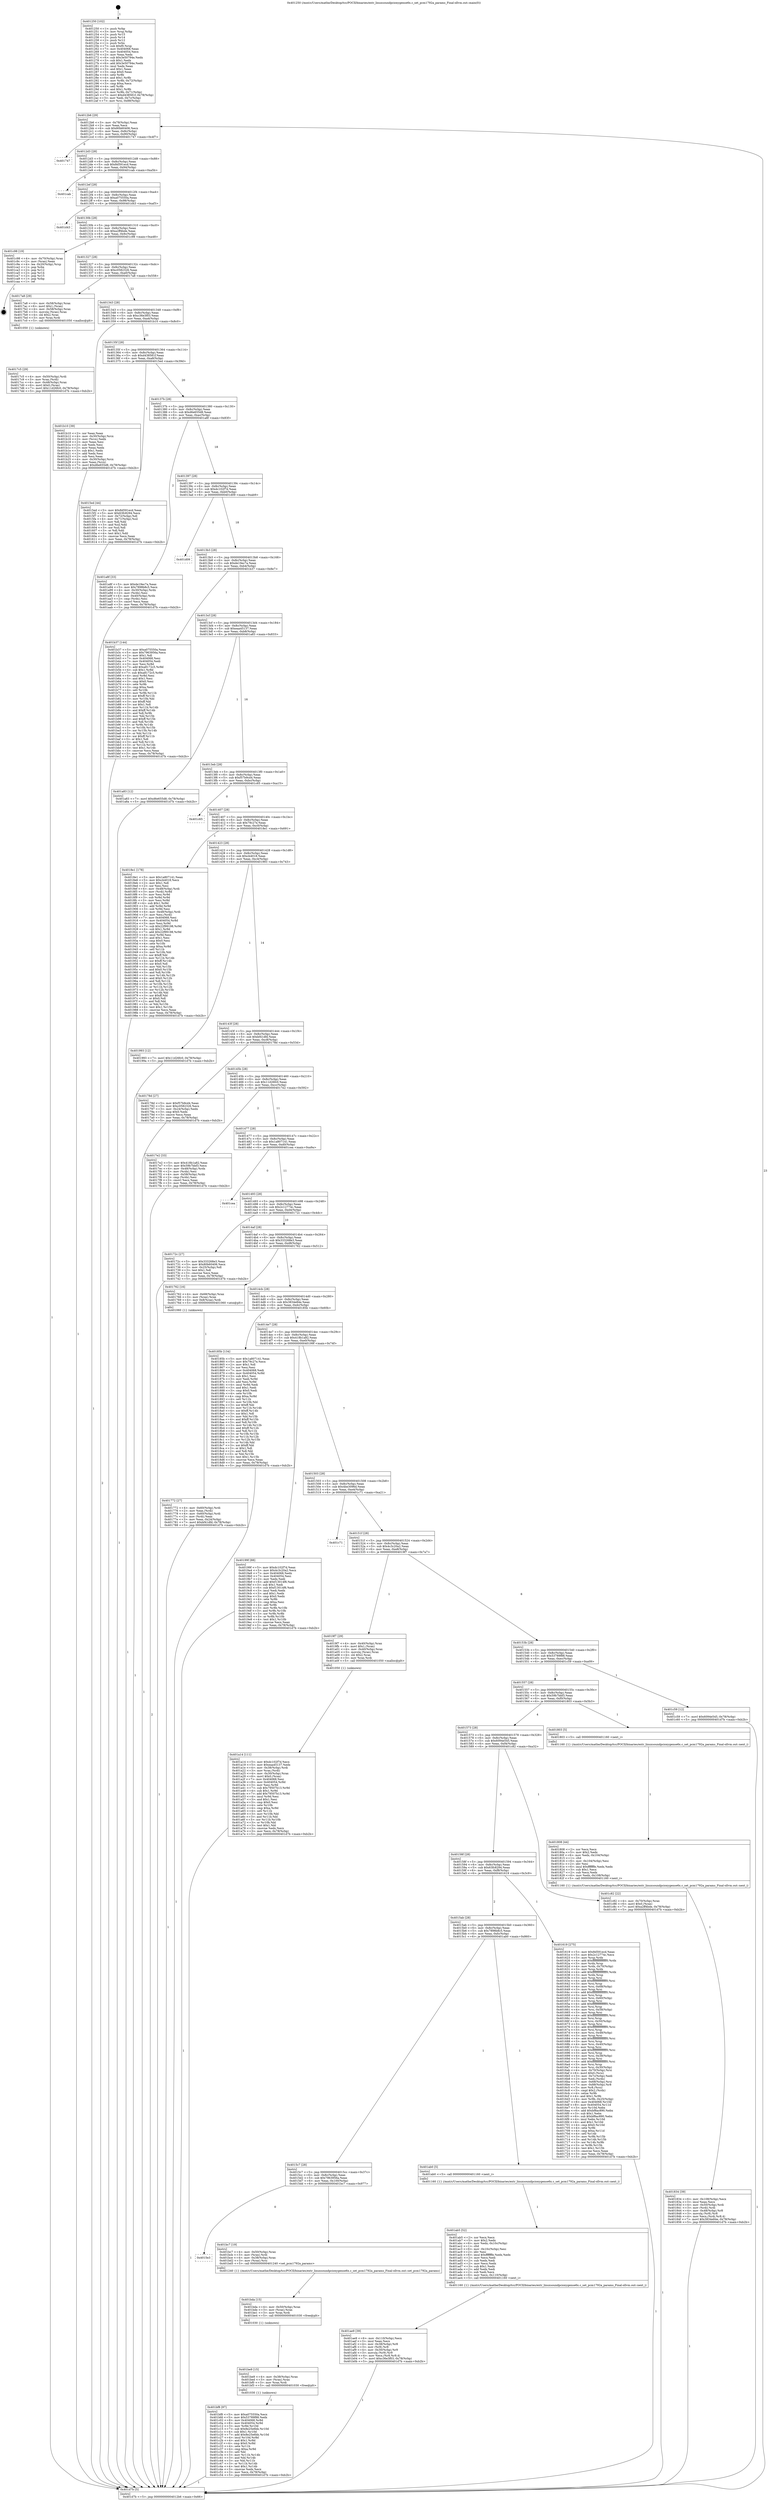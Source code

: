 digraph "0x401250" {
  label = "0x401250 (/mnt/c/Users/mathe/Desktop/tcc/POCII/binaries/extr_linuxsoundpcioxygense6x.c_set_pcm1792a_params_Final-ollvm.out::main(0))"
  labelloc = "t"
  node[shape=record]

  Entry [label="",width=0.3,height=0.3,shape=circle,fillcolor=black,style=filled]
  "0x4012b6" [label="{
     0x4012b6 [29]\l
     | [instrs]\l
     &nbsp;&nbsp;0x4012b6 \<+3\>: mov -0x78(%rbp),%eax\l
     &nbsp;&nbsp;0x4012b9 \<+2\>: mov %eax,%ecx\l
     &nbsp;&nbsp;0x4012bb \<+6\>: sub $0x80b60406,%ecx\l
     &nbsp;&nbsp;0x4012c1 \<+6\>: mov %eax,-0x8c(%rbp)\l
     &nbsp;&nbsp;0x4012c7 \<+6\>: mov %ecx,-0x90(%rbp)\l
     &nbsp;&nbsp;0x4012cd \<+6\>: je 0000000000401747 \<main+0x4f7\>\l
  }"]
  "0x401747" [label="{
     0x401747\l
  }", style=dashed]
  "0x4012d3" [label="{
     0x4012d3 [28]\l
     | [instrs]\l
     &nbsp;&nbsp;0x4012d3 \<+5\>: jmp 00000000004012d8 \<main+0x88\>\l
     &nbsp;&nbsp;0x4012d8 \<+6\>: mov -0x8c(%rbp),%eax\l
     &nbsp;&nbsp;0x4012de \<+5\>: sub $0x8d591ecd,%eax\l
     &nbsp;&nbsp;0x4012e3 \<+6\>: mov %eax,-0x94(%rbp)\l
     &nbsp;&nbsp;0x4012e9 \<+6\>: je 0000000000401cab \<main+0xa5b\>\l
  }"]
  Exit [label="",width=0.3,height=0.3,shape=circle,fillcolor=black,style=filled,peripheries=2]
  "0x401cab" [label="{
     0x401cab\l
  }", style=dashed]
  "0x4012ef" [label="{
     0x4012ef [28]\l
     | [instrs]\l
     &nbsp;&nbsp;0x4012ef \<+5\>: jmp 00000000004012f4 \<main+0xa4\>\l
     &nbsp;&nbsp;0x4012f4 \<+6\>: mov -0x8c(%rbp),%eax\l
     &nbsp;&nbsp;0x4012fa \<+5\>: sub $0xa075550a,%eax\l
     &nbsp;&nbsp;0x4012ff \<+6\>: mov %eax,-0x98(%rbp)\l
     &nbsp;&nbsp;0x401305 \<+6\>: je 0000000000401d43 \<main+0xaf3\>\l
  }"]
  "0x401bf8" [label="{
     0x401bf8 [97]\l
     | [instrs]\l
     &nbsp;&nbsp;0x401bf8 \<+5\>: mov $0xa075550a,%ecx\l
     &nbsp;&nbsp;0x401bfd \<+5\>: mov $0x53789f88,%edx\l
     &nbsp;&nbsp;0x401c02 \<+8\>: mov 0x404068,%r8d\l
     &nbsp;&nbsp;0x401c0a \<+8\>: mov 0x404054,%r9d\l
     &nbsp;&nbsp;0x401c12 \<+3\>: mov %r8d,%r10d\l
     &nbsp;&nbsp;0x401c15 \<+7\>: sub $0x8e25e6bb,%r10d\l
     &nbsp;&nbsp;0x401c1c \<+4\>: sub $0x1,%r10d\l
     &nbsp;&nbsp;0x401c20 \<+7\>: add $0x8e25e6bb,%r10d\l
     &nbsp;&nbsp;0x401c27 \<+4\>: imul %r10d,%r8d\l
     &nbsp;&nbsp;0x401c2b \<+4\>: and $0x1,%r8d\l
     &nbsp;&nbsp;0x401c2f \<+4\>: cmp $0x0,%r8d\l
     &nbsp;&nbsp;0x401c33 \<+4\>: sete %r11b\l
     &nbsp;&nbsp;0x401c37 \<+4\>: cmp $0xa,%r9d\l
     &nbsp;&nbsp;0x401c3b \<+3\>: setl %bl\l
     &nbsp;&nbsp;0x401c3e \<+3\>: mov %r11b,%r14b\l
     &nbsp;&nbsp;0x401c41 \<+3\>: and %bl,%r14b\l
     &nbsp;&nbsp;0x401c44 \<+3\>: xor %bl,%r11b\l
     &nbsp;&nbsp;0x401c47 \<+3\>: or %r11b,%r14b\l
     &nbsp;&nbsp;0x401c4a \<+4\>: test $0x1,%r14b\l
     &nbsp;&nbsp;0x401c4e \<+3\>: cmovne %edx,%ecx\l
     &nbsp;&nbsp;0x401c51 \<+3\>: mov %ecx,-0x78(%rbp)\l
     &nbsp;&nbsp;0x401c54 \<+5\>: jmp 0000000000401d7b \<main+0xb2b\>\l
  }"]
  "0x401d43" [label="{
     0x401d43\l
  }", style=dashed]
  "0x40130b" [label="{
     0x40130b [28]\l
     | [instrs]\l
     &nbsp;&nbsp;0x40130b \<+5\>: jmp 0000000000401310 \<main+0xc0\>\l
     &nbsp;&nbsp;0x401310 \<+6\>: mov -0x8c(%rbp),%eax\l
     &nbsp;&nbsp;0x401316 \<+5\>: sub $0xa2ff4bde,%eax\l
     &nbsp;&nbsp;0x40131b \<+6\>: mov %eax,-0x9c(%rbp)\l
     &nbsp;&nbsp;0x401321 \<+6\>: je 0000000000401c98 \<main+0xa48\>\l
  }"]
  "0x401be9" [label="{
     0x401be9 [15]\l
     | [instrs]\l
     &nbsp;&nbsp;0x401be9 \<+4\>: mov -0x38(%rbp),%rax\l
     &nbsp;&nbsp;0x401bed \<+3\>: mov (%rax),%rax\l
     &nbsp;&nbsp;0x401bf0 \<+3\>: mov %rax,%rdi\l
     &nbsp;&nbsp;0x401bf3 \<+5\>: call 0000000000401030 \<free@plt\>\l
     | [calls]\l
     &nbsp;&nbsp;0x401030 \{1\} (unknown)\l
  }"]
  "0x401c98" [label="{
     0x401c98 [19]\l
     | [instrs]\l
     &nbsp;&nbsp;0x401c98 \<+4\>: mov -0x70(%rbp),%rax\l
     &nbsp;&nbsp;0x401c9c \<+2\>: mov (%rax),%eax\l
     &nbsp;&nbsp;0x401c9e \<+4\>: lea -0x20(%rbp),%rsp\l
     &nbsp;&nbsp;0x401ca2 \<+1\>: pop %rbx\l
     &nbsp;&nbsp;0x401ca3 \<+2\>: pop %r12\l
     &nbsp;&nbsp;0x401ca5 \<+2\>: pop %r14\l
     &nbsp;&nbsp;0x401ca7 \<+2\>: pop %r15\l
     &nbsp;&nbsp;0x401ca9 \<+1\>: pop %rbp\l
     &nbsp;&nbsp;0x401caa \<+1\>: ret\l
  }"]
  "0x401327" [label="{
     0x401327 [28]\l
     | [instrs]\l
     &nbsp;&nbsp;0x401327 \<+5\>: jmp 000000000040132c \<main+0xdc\>\l
     &nbsp;&nbsp;0x40132c \<+6\>: mov -0x8c(%rbp),%eax\l
     &nbsp;&nbsp;0x401332 \<+5\>: sub $0xc0582326,%eax\l
     &nbsp;&nbsp;0x401337 \<+6\>: mov %eax,-0xa0(%rbp)\l
     &nbsp;&nbsp;0x40133d \<+6\>: je 00000000004017a8 \<main+0x558\>\l
  }"]
  "0x401bda" [label="{
     0x401bda [15]\l
     | [instrs]\l
     &nbsp;&nbsp;0x401bda \<+4\>: mov -0x50(%rbp),%rax\l
     &nbsp;&nbsp;0x401bde \<+3\>: mov (%rax),%rax\l
     &nbsp;&nbsp;0x401be1 \<+3\>: mov %rax,%rdi\l
     &nbsp;&nbsp;0x401be4 \<+5\>: call 0000000000401030 \<free@plt\>\l
     | [calls]\l
     &nbsp;&nbsp;0x401030 \{1\} (unknown)\l
  }"]
  "0x4017a8" [label="{
     0x4017a8 [29]\l
     | [instrs]\l
     &nbsp;&nbsp;0x4017a8 \<+4\>: mov -0x58(%rbp),%rax\l
     &nbsp;&nbsp;0x4017ac \<+6\>: movl $0x1,(%rax)\l
     &nbsp;&nbsp;0x4017b2 \<+4\>: mov -0x58(%rbp),%rax\l
     &nbsp;&nbsp;0x4017b6 \<+3\>: movslq (%rax),%rax\l
     &nbsp;&nbsp;0x4017b9 \<+4\>: shl $0x2,%rax\l
     &nbsp;&nbsp;0x4017bd \<+3\>: mov %rax,%rdi\l
     &nbsp;&nbsp;0x4017c0 \<+5\>: call 0000000000401050 \<malloc@plt\>\l
     | [calls]\l
     &nbsp;&nbsp;0x401050 \{1\} (unknown)\l
  }"]
  "0x401343" [label="{
     0x401343 [28]\l
     | [instrs]\l
     &nbsp;&nbsp;0x401343 \<+5\>: jmp 0000000000401348 \<main+0xf8\>\l
     &nbsp;&nbsp;0x401348 \<+6\>: mov -0x8c(%rbp),%eax\l
     &nbsp;&nbsp;0x40134e \<+5\>: sub $0xc36e3f03,%eax\l
     &nbsp;&nbsp;0x401353 \<+6\>: mov %eax,-0xa4(%rbp)\l
     &nbsp;&nbsp;0x401359 \<+6\>: je 0000000000401b10 \<main+0x8c0\>\l
  }"]
  "0x4015e3" [label="{
     0x4015e3\l
  }", style=dashed]
  "0x401b10" [label="{
     0x401b10 [39]\l
     | [instrs]\l
     &nbsp;&nbsp;0x401b10 \<+2\>: xor %eax,%eax\l
     &nbsp;&nbsp;0x401b12 \<+4\>: mov -0x30(%rbp),%rcx\l
     &nbsp;&nbsp;0x401b16 \<+2\>: mov (%rcx),%edx\l
     &nbsp;&nbsp;0x401b18 \<+2\>: mov %eax,%esi\l
     &nbsp;&nbsp;0x401b1a \<+2\>: sub %edx,%esi\l
     &nbsp;&nbsp;0x401b1c \<+2\>: mov %eax,%edx\l
     &nbsp;&nbsp;0x401b1e \<+3\>: sub $0x1,%edx\l
     &nbsp;&nbsp;0x401b21 \<+2\>: add %edx,%esi\l
     &nbsp;&nbsp;0x401b23 \<+2\>: sub %esi,%eax\l
     &nbsp;&nbsp;0x401b25 \<+4\>: mov -0x30(%rbp),%rcx\l
     &nbsp;&nbsp;0x401b29 \<+2\>: mov %eax,(%rcx)\l
     &nbsp;&nbsp;0x401b2b \<+7\>: movl $0xd6e655d8,-0x78(%rbp)\l
     &nbsp;&nbsp;0x401b32 \<+5\>: jmp 0000000000401d7b \<main+0xb2b\>\l
  }"]
  "0x40135f" [label="{
     0x40135f [28]\l
     | [instrs]\l
     &nbsp;&nbsp;0x40135f \<+5\>: jmp 0000000000401364 \<main+0x114\>\l
     &nbsp;&nbsp;0x401364 \<+6\>: mov -0x8c(%rbp),%eax\l
     &nbsp;&nbsp;0x40136a \<+5\>: sub $0xd438581f,%eax\l
     &nbsp;&nbsp;0x40136f \<+6\>: mov %eax,-0xa8(%rbp)\l
     &nbsp;&nbsp;0x401375 \<+6\>: je 00000000004015ed \<main+0x39d\>\l
  }"]
  "0x401bc7" [label="{
     0x401bc7 [19]\l
     | [instrs]\l
     &nbsp;&nbsp;0x401bc7 \<+4\>: mov -0x50(%rbp),%rax\l
     &nbsp;&nbsp;0x401bcb \<+3\>: mov (%rax),%rdi\l
     &nbsp;&nbsp;0x401bce \<+4\>: mov -0x38(%rbp),%rax\l
     &nbsp;&nbsp;0x401bd2 \<+3\>: mov (%rax),%rsi\l
     &nbsp;&nbsp;0x401bd5 \<+5\>: call 0000000000401240 \<set_pcm1792a_params\>\l
     | [calls]\l
     &nbsp;&nbsp;0x401240 \{1\} (/mnt/c/Users/mathe/Desktop/tcc/POCII/binaries/extr_linuxsoundpcioxygense6x.c_set_pcm1792a_params_Final-ollvm.out::set_pcm1792a_params)\l
  }"]
  "0x4015ed" [label="{
     0x4015ed [44]\l
     | [instrs]\l
     &nbsp;&nbsp;0x4015ed \<+5\>: mov $0x8d591ecd,%eax\l
     &nbsp;&nbsp;0x4015f2 \<+5\>: mov $0x63fc8294,%ecx\l
     &nbsp;&nbsp;0x4015f7 \<+3\>: mov -0x72(%rbp),%dl\l
     &nbsp;&nbsp;0x4015fa \<+4\>: mov -0x71(%rbp),%sil\l
     &nbsp;&nbsp;0x4015fe \<+3\>: mov %dl,%dil\l
     &nbsp;&nbsp;0x401601 \<+3\>: and %sil,%dil\l
     &nbsp;&nbsp;0x401604 \<+3\>: xor %sil,%dl\l
     &nbsp;&nbsp;0x401607 \<+3\>: or %dl,%dil\l
     &nbsp;&nbsp;0x40160a \<+4\>: test $0x1,%dil\l
     &nbsp;&nbsp;0x40160e \<+3\>: cmovne %ecx,%eax\l
     &nbsp;&nbsp;0x401611 \<+3\>: mov %eax,-0x78(%rbp)\l
     &nbsp;&nbsp;0x401614 \<+5\>: jmp 0000000000401d7b \<main+0xb2b\>\l
  }"]
  "0x40137b" [label="{
     0x40137b [28]\l
     | [instrs]\l
     &nbsp;&nbsp;0x40137b \<+5\>: jmp 0000000000401380 \<main+0x130\>\l
     &nbsp;&nbsp;0x401380 \<+6\>: mov -0x8c(%rbp),%eax\l
     &nbsp;&nbsp;0x401386 \<+5\>: sub $0xd6e655d8,%eax\l
     &nbsp;&nbsp;0x40138b \<+6\>: mov %eax,-0xac(%rbp)\l
     &nbsp;&nbsp;0x401391 \<+6\>: je 0000000000401a8f \<main+0x83f\>\l
  }"]
  "0x401d7b" [label="{
     0x401d7b [5]\l
     | [instrs]\l
     &nbsp;&nbsp;0x401d7b \<+5\>: jmp 00000000004012b6 \<main+0x66\>\l
  }"]
  "0x401250" [label="{
     0x401250 [102]\l
     | [instrs]\l
     &nbsp;&nbsp;0x401250 \<+1\>: push %rbp\l
     &nbsp;&nbsp;0x401251 \<+3\>: mov %rsp,%rbp\l
     &nbsp;&nbsp;0x401254 \<+2\>: push %r15\l
     &nbsp;&nbsp;0x401256 \<+2\>: push %r14\l
     &nbsp;&nbsp;0x401258 \<+2\>: push %r12\l
     &nbsp;&nbsp;0x40125a \<+1\>: push %rbx\l
     &nbsp;&nbsp;0x40125b \<+7\>: sub $0xf0,%rsp\l
     &nbsp;&nbsp;0x401262 \<+7\>: mov 0x404068,%eax\l
     &nbsp;&nbsp;0x401269 \<+7\>: mov 0x404054,%ecx\l
     &nbsp;&nbsp;0x401270 \<+2\>: mov %eax,%edx\l
     &nbsp;&nbsp;0x401272 \<+6\>: sub $0x3e50794e,%edx\l
     &nbsp;&nbsp;0x401278 \<+3\>: sub $0x1,%edx\l
     &nbsp;&nbsp;0x40127b \<+6\>: add $0x3e50794e,%edx\l
     &nbsp;&nbsp;0x401281 \<+3\>: imul %edx,%eax\l
     &nbsp;&nbsp;0x401284 \<+3\>: and $0x1,%eax\l
     &nbsp;&nbsp;0x401287 \<+3\>: cmp $0x0,%eax\l
     &nbsp;&nbsp;0x40128a \<+4\>: sete %r8b\l
     &nbsp;&nbsp;0x40128e \<+4\>: and $0x1,%r8b\l
     &nbsp;&nbsp;0x401292 \<+4\>: mov %r8b,-0x72(%rbp)\l
     &nbsp;&nbsp;0x401296 \<+3\>: cmp $0xa,%ecx\l
     &nbsp;&nbsp;0x401299 \<+4\>: setl %r8b\l
     &nbsp;&nbsp;0x40129d \<+4\>: and $0x1,%r8b\l
     &nbsp;&nbsp;0x4012a1 \<+4\>: mov %r8b,-0x71(%rbp)\l
     &nbsp;&nbsp;0x4012a5 \<+7\>: movl $0xd438581f,-0x78(%rbp)\l
     &nbsp;&nbsp;0x4012ac \<+3\>: mov %edi,-0x7c(%rbp)\l
     &nbsp;&nbsp;0x4012af \<+7\>: mov %rsi,-0x88(%rbp)\l
  }"]
  "0x401ae9" [label="{
     0x401ae9 [39]\l
     | [instrs]\l
     &nbsp;&nbsp;0x401ae9 \<+6\>: mov -0x110(%rbp),%ecx\l
     &nbsp;&nbsp;0x401aef \<+3\>: imul %eax,%ecx\l
     &nbsp;&nbsp;0x401af2 \<+4\>: mov -0x38(%rbp),%r8\l
     &nbsp;&nbsp;0x401af6 \<+3\>: mov (%r8),%r8\l
     &nbsp;&nbsp;0x401af9 \<+4\>: mov -0x30(%rbp),%r9\l
     &nbsp;&nbsp;0x401afd \<+3\>: movslq (%r9),%r9\l
     &nbsp;&nbsp;0x401b00 \<+4\>: mov %ecx,(%r8,%r9,4)\l
     &nbsp;&nbsp;0x401b04 \<+7\>: movl $0xc36e3f03,-0x78(%rbp)\l
     &nbsp;&nbsp;0x401b0b \<+5\>: jmp 0000000000401d7b \<main+0xb2b\>\l
  }"]
  "0x401a8f" [label="{
     0x401a8f [33]\l
     | [instrs]\l
     &nbsp;&nbsp;0x401a8f \<+5\>: mov $0xde19ec7a,%eax\l
     &nbsp;&nbsp;0x401a94 \<+5\>: mov $0x7898b8c5,%ecx\l
     &nbsp;&nbsp;0x401a99 \<+4\>: mov -0x30(%rbp),%rdx\l
     &nbsp;&nbsp;0x401a9d \<+2\>: mov (%rdx),%esi\l
     &nbsp;&nbsp;0x401a9f \<+4\>: mov -0x40(%rbp),%rdx\l
     &nbsp;&nbsp;0x401aa3 \<+2\>: cmp (%rdx),%esi\l
     &nbsp;&nbsp;0x401aa5 \<+3\>: cmovl %ecx,%eax\l
     &nbsp;&nbsp;0x401aa8 \<+3\>: mov %eax,-0x78(%rbp)\l
     &nbsp;&nbsp;0x401aab \<+5\>: jmp 0000000000401d7b \<main+0xb2b\>\l
  }"]
  "0x401397" [label="{
     0x401397 [28]\l
     | [instrs]\l
     &nbsp;&nbsp;0x401397 \<+5\>: jmp 000000000040139c \<main+0x14c\>\l
     &nbsp;&nbsp;0x40139c \<+6\>: mov -0x8c(%rbp),%eax\l
     &nbsp;&nbsp;0x4013a2 \<+5\>: sub $0xdc102f7d,%eax\l
     &nbsp;&nbsp;0x4013a7 \<+6\>: mov %eax,-0xb0(%rbp)\l
     &nbsp;&nbsp;0x4013ad \<+6\>: je 0000000000401d09 \<main+0xab9\>\l
  }"]
  "0x401ab5" [label="{
     0x401ab5 [52]\l
     | [instrs]\l
     &nbsp;&nbsp;0x401ab5 \<+2\>: xor %ecx,%ecx\l
     &nbsp;&nbsp;0x401ab7 \<+5\>: mov $0x2,%edx\l
     &nbsp;&nbsp;0x401abc \<+6\>: mov %edx,-0x10c(%rbp)\l
     &nbsp;&nbsp;0x401ac2 \<+1\>: cltd\l
     &nbsp;&nbsp;0x401ac3 \<+6\>: mov -0x10c(%rbp),%esi\l
     &nbsp;&nbsp;0x401ac9 \<+2\>: idiv %esi\l
     &nbsp;&nbsp;0x401acb \<+6\>: imul $0xfffffffe,%edx,%edx\l
     &nbsp;&nbsp;0x401ad1 \<+2\>: mov %ecx,%edi\l
     &nbsp;&nbsp;0x401ad3 \<+2\>: sub %edx,%edi\l
     &nbsp;&nbsp;0x401ad5 \<+2\>: mov %ecx,%edx\l
     &nbsp;&nbsp;0x401ad7 \<+3\>: sub $0x1,%edx\l
     &nbsp;&nbsp;0x401ada \<+2\>: add %edx,%edi\l
     &nbsp;&nbsp;0x401adc \<+2\>: sub %edi,%ecx\l
     &nbsp;&nbsp;0x401ade \<+6\>: mov %ecx,-0x110(%rbp)\l
     &nbsp;&nbsp;0x401ae4 \<+5\>: call 0000000000401160 \<next_i\>\l
     | [calls]\l
     &nbsp;&nbsp;0x401160 \{1\} (/mnt/c/Users/mathe/Desktop/tcc/POCII/binaries/extr_linuxsoundpcioxygense6x.c_set_pcm1792a_params_Final-ollvm.out::next_i)\l
  }"]
  "0x401d09" [label="{
     0x401d09\l
  }", style=dashed]
  "0x4013b3" [label="{
     0x4013b3 [28]\l
     | [instrs]\l
     &nbsp;&nbsp;0x4013b3 \<+5\>: jmp 00000000004013b8 \<main+0x168\>\l
     &nbsp;&nbsp;0x4013b8 \<+6\>: mov -0x8c(%rbp),%eax\l
     &nbsp;&nbsp;0x4013be \<+5\>: sub $0xde19ec7a,%eax\l
     &nbsp;&nbsp;0x4013c3 \<+6\>: mov %eax,-0xb4(%rbp)\l
     &nbsp;&nbsp;0x4013c9 \<+6\>: je 0000000000401b37 \<main+0x8e7\>\l
  }"]
  "0x4015c7" [label="{
     0x4015c7 [28]\l
     | [instrs]\l
     &nbsp;&nbsp;0x4015c7 \<+5\>: jmp 00000000004015cc \<main+0x37c\>\l
     &nbsp;&nbsp;0x4015cc \<+6\>: mov -0x8c(%rbp),%eax\l
     &nbsp;&nbsp;0x4015d2 \<+5\>: sub $0x7963956a,%eax\l
     &nbsp;&nbsp;0x4015d7 \<+6\>: mov %eax,-0x100(%rbp)\l
     &nbsp;&nbsp;0x4015dd \<+6\>: je 0000000000401bc7 \<main+0x977\>\l
  }"]
  "0x401b37" [label="{
     0x401b37 [144]\l
     | [instrs]\l
     &nbsp;&nbsp;0x401b37 \<+5\>: mov $0xa075550a,%eax\l
     &nbsp;&nbsp;0x401b3c \<+5\>: mov $0x7963956a,%ecx\l
     &nbsp;&nbsp;0x401b41 \<+2\>: mov $0x1,%dl\l
     &nbsp;&nbsp;0x401b43 \<+7\>: mov 0x404068,%esi\l
     &nbsp;&nbsp;0x401b4a \<+7\>: mov 0x404054,%edi\l
     &nbsp;&nbsp;0x401b51 \<+3\>: mov %esi,%r8d\l
     &nbsp;&nbsp;0x401b54 \<+7\>: add $0xa8172c5,%r8d\l
     &nbsp;&nbsp;0x401b5b \<+4\>: sub $0x1,%r8d\l
     &nbsp;&nbsp;0x401b5f \<+7\>: sub $0xa8172c5,%r8d\l
     &nbsp;&nbsp;0x401b66 \<+4\>: imul %r8d,%esi\l
     &nbsp;&nbsp;0x401b6a \<+3\>: and $0x1,%esi\l
     &nbsp;&nbsp;0x401b6d \<+3\>: cmp $0x0,%esi\l
     &nbsp;&nbsp;0x401b70 \<+4\>: sete %r9b\l
     &nbsp;&nbsp;0x401b74 \<+3\>: cmp $0xa,%edi\l
     &nbsp;&nbsp;0x401b77 \<+4\>: setl %r10b\l
     &nbsp;&nbsp;0x401b7b \<+3\>: mov %r9b,%r11b\l
     &nbsp;&nbsp;0x401b7e \<+4\>: xor $0xff,%r11b\l
     &nbsp;&nbsp;0x401b82 \<+3\>: mov %r10b,%bl\l
     &nbsp;&nbsp;0x401b85 \<+3\>: xor $0xff,%bl\l
     &nbsp;&nbsp;0x401b88 \<+3\>: xor $0x1,%dl\l
     &nbsp;&nbsp;0x401b8b \<+3\>: mov %r11b,%r14b\l
     &nbsp;&nbsp;0x401b8e \<+4\>: and $0xff,%r14b\l
     &nbsp;&nbsp;0x401b92 \<+3\>: and %dl,%r9b\l
     &nbsp;&nbsp;0x401b95 \<+3\>: mov %bl,%r15b\l
     &nbsp;&nbsp;0x401b98 \<+4\>: and $0xff,%r15b\l
     &nbsp;&nbsp;0x401b9c \<+3\>: and %dl,%r10b\l
     &nbsp;&nbsp;0x401b9f \<+3\>: or %r9b,%r14b\l
     &nbsp;&nbsp;0x401ba2 \<+3\>: or %r10b,%r15b\l
     &nbsp;&nbsp;0x401ba5 \<+3\>: xor %r15b,%r14b\l
     &nbsp;&nbsp;0x401ba8 \<+3\>: or %bl,%r11b\l
     &nbsp;&nbsp;0x401bab \<+4\>: xor $0xff,%r11b\l
     &nbsp;&nbsp;0x401baf \<+3\>: or $0x1,%dl\l
     &nbsp;&nbsp;0x401bb2 \<+3\>: and %dl,%r11b\l
     &nbsp;&nbsp;0x401bb5 \<+3\>: or %r11b,%r14b\l
     &nbsp;&nbsp;0x401bb8 \<+4\>: test $0x1,%r14b\l
     &nbsp;&nbsp;0x401bbc \<+3\>: cmovne %ecx,%eax\l
     &nbsp;&nbsp;0x401bbf \<+3\>: mov %eax,-0x78(%rbp)\l
     &nbsp;&nbsp;0x401bc2 \<+5\>: jmp 0000000000401d7b \<main+0xb2b\>\l
  }"]
  "0x4013cf" [label="{
     0x4013cf [28]\l
     | [instrs]\l
     &nbsp;&nbsp;0x4013cf \<+5\>: jmp 00000000004013d4 \<main+0x184\>\l
     &nbsp;&nbsp;0x4013d4 \<+6\>: mov -0x8c(%rbp),%eax\l
     &nbsp;&nbsp;0x4013da \<+5\>: sub $0xeaa45137,%eax\l
     &nbsp;&nbsp;0x4013df \<+6\>: mov %eax,-0xb8(%rbp)\l
     &nbsp;&nbsp;0x4013e5 \<+6\>: je 0000000000401a83 \<main+0x833\>\l
  }"]
  "0x401ab0" [label="{
     0x401ab0 [5]\l
     | [instrs]\l
     &nbsp;&nbsp;0x401ab0 \<+5\>: call 0000000000401160 \<next_i\>\l
     | [calls]\l
     &nbsp;&nbsp;0x401160 \{1\} (/mnt/c/Users/mathe/Desktop/tcc/POCII/binaries/extr_linuxsoundpcioxygense6x.c_set_pcm1792a_params_Final-ollvm.out::next_i)\l
  }"]
  "0x401a83" [label="{
     0x401a83 [12]\l
     | [instrs]\l
     &nbsp;&nbsp;0x401a83 \<+7\>: movl $0xd6e655d8,-0x78(%rbp)\l
     &nbsp;&nbsp;0x401a8a \<+5\>: jmp 0000000000401d7b \<main+0xb2b\>\l
  }"]
  "0x4013eb" [label="{
     0x4013eb [28]\l
     | [instrs]\l
     &nbsp;&nbsp;0x4013eb \<+5\>: jmp 00000000004013f0 \<main+0x1a0\>\l
     &nbsp;&nbsp;0x4013f0 \<+6\>: mov -0x8c(%rbp),%eax\l
     &nbsp;&nbsp;0x4013f6 \<+5\>: sub $0xf57b9cd4,%eax\l
     &nbsp;&nbsp;0x4013fb \<+6\>: mov %eax,-0xbc(%rbp)\l
     &nbsp;&nbsp;0x401401 \<+6\>: je 0000000000401c65 \<main+0xa15\>\l
  }"]
  "0x401a14" [label="{
     0x401a14 [111]\l
     | [instrs]\l
     &nbsp;&nbsp;0x401a14 \<+5\>: mov $0xdc102f7d,%ecx\l
     &nbsp;&nbsp;0x401a19 \<+5\>: mov $0xeaa45137,%edx\l
     &nbsp;&nbsp;0x401a1e \<+4\>: mov -0x38(%rbp),%rdi\l
     &nbsp;&nbsp;0x401a22 \<+3\>: mov %rax,(%rdi)\l
     &nbsp;&nbsp;0x401a25 \<+4\>: mov -0x30(%rbp),%rax\l
     &nbsp;&nbsp;0x401a29 \<+6\>: movl $0x0,(%rax)\l
     &nbsp;&nbsp;0x401a2f \<+7\>: mov 0x404068,%esi\l
     &nbsp;&nbsp;0x401a36 \<+8\>: mov 0x404054,%r8d\l
     &nbsp;&nbsp;0x401a3e \<+3\>: mov %esi,%r9d\l
     &nbsp;&nbsp;0x401a41 \<+7\>: sub $0x79507b13,%r9d\l
     &nbsp;&nbsp;0x401a48 \<+4\>: sub $0x1,%r9d\l
     &nbsp;&nbsp;0x401a4c \<+7\>: add $0x79507b13,%r9d\l
     &nbsp;&nbsp;0x401a53 \<+4\>: imul %r9d,%esi\l
     &nbsp;&nbsp;0x401a57 \<+3\>: and $0x1,%esi\l
     &nbsp;&nbsp;0x401a5a \<+3\>: cmp $0x0,%esi\l
     &nbsp;&nbsp;0x401a5d \<+4\>: sete %r10b\l
     &nbsp;&nbsp;0x401a61 \<+4\>: cmp $0xa,%r8d\l
     &nbsp;&nbsp;0x401a65 \<+4\>: setl %r11b\l
     &nbsp;&nbsp;0x401a69 \<+3\>: mov %r10b,%bl\l
     &nbsp;&nbsp;0x401a6c \<+3\>: and %r11b,%bl\l
     &nbsp;&nbsp;0x401a6f \<+3\>: xor %r11b,%r10b\l
     &nbsp;&nbsp;0x401a72 \<+3\>: or %r10b,%bl\l
     &nbsp;&nbsp;0x401a75 \<+3\>: test $0x1,%bl\l
     &nbsp;&nbsp;0x401a78 \<+3\>: cmovne %edx,%ecx\l
     &nbsp;&nbsp;0x401a7b \<+3\>: mov %ecx,-0x78(%rbp)\l
     &nbsp;&nbsp;0x401a7e \<+5\>: jmp 0000000000401d7b \<main+0xb2b\>\l
  }"]
  "0x401c65" [label="{
     0x401c65\l
  }", style=dashed]
  "0x401407" [label="{
     0x401407 [28]\l
     | [instrs]\l
     &nbsp;&nbsp;0x401407 \<+5\>: jmp 000000000040140c \<main+0x1bc\>\l
     &nbsp;&nbsp;0x40140c \<+6\>: mov -0x8c(%rbp),%eax\l
     &nbsp;&nbsp;0x401412 \<+5\>: sub $0x79c27e,%eax\l
     &nbsp;&nbsp;0x401417 \<+6\>: mov %eax,-0xc0(%rbp)\l
     &nbsp;&nbsp;0x40141d \<+6\>: je 00000000004018e1 \<main+0x691\>\l
  }"]
  "0x401834" [label="{
     0x401834 [39]\l
     | [instrs]\l
     &nbsp;&nbsp;0x401834 \<+6\>: mov -0x108(%rbp),%ecx\l
     &nbsp;&nbsp;0x40183a \<+3\>: imul %eax,%ecx\l
     &nbsp;&nbsp;0x40183d \<+4\>: mov -0x50(%rbp),%rdi\l
     &nbsp;&nbsp;0x401841 \<+3\>: mov (%rdi),%rdi\l
     &nbsp;&nbsp;0x401844 \<+4\>: mov -0x48(%rbp),%r8\l
     &nbsp;&nbsp;0x401848 \<+3\>: movslq (%r8),%r8\l
     &nbsp;&nbsp;0x40184b \<+4\>: mov %ecx,(%rdi,%r8,4)\l
     &nbsp;&nbsp;0x40184f \<+7\>: movl $0x3834e84e,-0x78(%rbp)\l
     &nbsp;&nbsp;0x401856 \<+5\>: jmp 0000000000401d7b \<main+0xb2b\>\l
  }"]
  "0x4018e1" [label="{
     0x4018e1 [178]\l
     | [instrs]\l
     &nbsp;&nbsp;0x4018e1 \<+5\>: mov $0x1a807141,%eax\l
     &nbsp;&nbsp;0x4018e6 \<+5\>: mov $0xcb4018,%ecx\l
     &nbsp;&nbsp;0x4018eb \<+2\>: mov $0x1,%dl\l
     &nbsp;&nbsp;0x4018ed \<+2\>: xor %esi,%esi\l
     &nbsp;&nbsp;0x4018ef \<+4\>: mov -0x48(%rbp),%rdi\l
     &nbsp;&nbsp;0x4018f3 \<+3\>: mov (%rdi),%r8d\l
     &nbsp;&nbsp;0x4018f6 \<+3\>: mov %esi,%r9d\l
     &nbsp;&nbsp;0x4018f9 \<+3\>: sub %r8d,%r9d\l
     &nbsp;&nbsp;0x4018fc \<+3\>: mov %esi,%r8d\l
     &nbsp;&nbsp;0x4018ff \<+4\>: sub $0x1,%r8d\l
     &nbsp;&nbsp;0x401903 \<+3\>: add %r8d,%r9d\l
     &nbsp;&nbsp;0x401906 \<+3\>: sub %r9d,%esi\l
     &nbsp;&nbsp;0x401909 \<+4\>: mov -0x48(%rbp),%rdi\l
     &nbsp;&nbsp;0x40190d \<+2\>: mov %esi,(%rdi)\l
     &nbsp;&nbsp;0x40190f \<+7\>: mov 0x404068,%esi\l
     &nbsp;&nbsp;0x401916 \<+8\>: mov 0x404054,%r8d\l
     &nbsp;&nbsp;0x40191e \<+3\>: mov %esi,%r9d\l
     &nbsp;&nbsp;0x401921 \<+7\>: sub $0x22f99198,%r9d\l
     &nbsp;&nbsp;0x401928 \<+4\>: sub $0x1,%r9d\l
     &nbsp;&nbsp;0x40192c \<+7\>: add $0x22f99198,%r9d\l
     &nbsp;&nbsp;0x401933 \<+4\>: imul %r9d,%esi\l
     &nbsp;&nbsp;0x401937 \<+3\>: and $0x1,%esi\l
     &nbsp;&nbsp;0x40193a \<+3\>: cmp $0x0,%esi\l
     &nbsp;&nbsp;0x40193d \<+4\>: sete %r10b\l
     &nbsp;&nbsp;0x401941 \<+4\>: cmp $0xa,%r8d\l
     &nbsp;&nbsp;0x401945 \<+4\>: setl %r11b\l
     &nbsp;&nbsp;0x401949 \<+3\>: mov %r10b,%bl\l
     &nbsp;&nbsp;0x40194c \<+3\>: xor $0xff,%bl\l
     &nbsp;&nbsp;0x40194f \<+3\>: mov %r11b,%r14b\l
     &nbsp;&nbsp;0x401952 \<+4\>: xor $0xff,%r14b\l
     &nbsp;&nbsp;0x401956 \<+3\>: xor $0x0,%dl\l
     &nbsp;&nbsp;0x401959 \<+3\>: mov %bl,%r15b\l
     &nbsp;&nbsp;0x40195c \<+4\>: and $0x0,%r15b\l
     &nbsp;&nbsp;0x401960 \<+3\>: and %dl,%r10b\l
     &nbsp;&nbsp;0x401963 \<+3\>: mov %r14b,%r12b\l
     &nbsp;&nbsp;0x401966 \<+4\>: and $0x0,%r12b\l
     &nbsp;&nbsp;0x40196a \<+3\>: and %dl,%r11b\l
     &nbsp;&nbsp;0x40196d \<+3\>: or %r10b,%r15b\l
     &nbsp;&nbsp;0x401970 \<+3\>: or %r11b,%r12b\l
     &nbsp;&nbsp;0x401973 \<+3\>: xor %r12b,%r15b\l
     &nbsp;&nbsp;0x401976 \<+3\>: or %r14b,%bl\l
     &nbsp;&nbsp;0x401979 \<+3\>: xor $0xff,%bl\l
     &nbsp;&nbsp;0x40197c \<+3\>: or $0x0,%dl\l
     &nbsp;&nbsp;0x40197f \<+2\>: and %dl,%bl\l
     &nbsp;&nbsp;0x401981 \<+3\>: or %bl,%r15b\l
     &nbsp;&nbsp;0x401984 \<+4\>: test $0x1,%r15b\l
     &nbsp;&nbsp;0x401988 \<+3\>: cmovne %ecx,%eax\l
     &nbsp;&nbsp;0x40198b \<+3\>: mov %eax,-0x78(%rbp)\l
     &nbsp;&nbsp;0x40198e \<+5\>: jmp 0000000000401d7b \<main+0xb2b\>\l
  }"]
  "0x401423" [label="{
     0x401423 [28]\l
     | [instrs]\l
     &nbsp;&nbsp;0x401423 \<+5\>: jmp 0000000000401428 \<main+0x1d8\>\l
     &nbsp;&nbsp;0x401428 \<+6\>: mov -0x8c(%rbp),%eax\l
     &nbsp;&nbsp;0x40142e \<+5\>: sub $0xcb4018,%eax\l
     &nbsp;&nbsp;0x401433 \<+6\>: mov %eax,-0xc4(%rbp)\l
     &nbsp;&nbsp;0x401439 \<+6\>: je 0000000000401993 \<main+0x743\>\l
  }"]
  "0x401808" [label="{
     0x401808 [44]\l
     | [instrs]\l
     &nbsp;&nbsp;0x401808 \<+2\>: xor %ecx,%ecx\l
     &nbsp;&nbsp;0x40180a \<+5\>: mov $0x2,%edx\l
     &nbsp;&nbsp;0x40180f \<+6\>: mov %edx,-0x104(%rbp)\l
     &nbsp;&nbsp;0x401815 \<+1\>: cltd\l
     &nbsp;&nbsp;0x401816 \<+6\>: mov -0x104(%rbp),%esi\l
     &nbsp;&nbsp;0x40181c \<+2\>: idiv %esi\l
     &nbsp;&nbsp;0x40181e \<+6\>: imul $0xfffffffe,%edx,%edx\l
     &nbsp;&nbsp;0x401824 \<+3\>: sub $0x1,%ecx\l
     &nbsp;&nbsp;0x401827 \<+2\>: sub %ecx,%edx\l
     &nbsp;&nbsp;0x401829 \<+6\>: mov %edx,-0x108(%rbp)\l
     &nbsp;&nbsp;0x40182f \<+5\>: call 0000000000401160 \<next_i\>\l
     | [calls]\l
     &nbsp;&nbsp;0x401160 \{1\} (/mnt/c/Users/mathe/Desktop/tcc/POCII/binaries/extr_linuxsoundpcioxygense6x.c_set_pcm1792a_params_Final-ollvm.out::next_i)\l
  }"]
  "0x401993" [label="{
     0x401993 [12]\l
     | [instrs]\l
     &nbsp;&nbsp;0x401993 \<+7\>: movl $0x11d26fc0,-0x78(%rbp)\l
     &nbsp;&nbsp;0x40199a \<+5\>: jmp 0000000000401d7b \<main+0xb2b\>\l
  }"]
  "0x40143f" [label="{
     0x40143f [28]\l
     | [instrs]\l
     &nbsp;&nbsp;0x40143f \<+5\>: jmp 0000000000401444 \<main+0x1f4\>\l
     &nbsp;&nbsp;0x401444 \<+6\>: mov -0x8c(%rbp),%eax\l
     &nbsp;&nbsp;0x40144a \<+5\>: sub $0xbf41dfd,%eax\l
     &nbsp;&nbsp;0x40144f \<+6\>: mov %eax,-0xc8(%rbp)\l
     &nbsp;&nbsp;0x401455 \<+6\>: je 000000000040178d \<main+0x53d\>\l
  }"]
  "0x4017c5" [label="{
     0x4017c5 [29]\l
     | [instrs]\l
     &nbsp;&nbsp;0x4017c5 \<+4\>: mov -0x50(%rbp),%rdi\l
     &nbsp;&nbsp;0x4017c9 \<+3\>: mov %rax,(%rdi)\l
     &nbsp;&nbsp;0x4017cc \<+4\>: mov -0x48(%rbp),%rax\l
     &nbsp;&nbsp;0x4017d0 \<+6\>: movl $0x0,(%rax)\l
     &nbsp;&nbsp;0x4017d6 \<+7\>: movl $0x11d26fc0,-0x78(%rbp)\l
     &nbsp;&nbsp;0x4017dd \<+5\>: jmp 0000000000401d7b \<main+0xb2b\>\l
  }"]
  "0x40178d" [label="{
     0x40178d [27]\l
     | [instrs]\l
     &nbsp;&nbsp;0x40178d \<+5\>: mov $0xf57b9cd4,%eax\l
     &nbsp;&nbsp;0x401792 \<+5\>: mov $0xc0582326,%ecx\l
     &nbsp;&nbsp;0x401797 \<+3\>: mov -0x24(%rbp),%edx\l
     &nbsp;&nbsp;0x40179a \<+3\>: cmp $0x0,%edx\l
     &nbsp;&nbsp;0x40179d \<+3\>: cmove %ecx,%eax\l
     &nbsp;&nbsp;0x4017a0 \<+3\>: mov %eax,-0x78(%rbp)\l
     &nbsp;&nbsp;0x4017a3 \<+5\>: jmp 0000000000401d7b \<main+0xb2b\>\l
  }"]
  "0x40145b" [label="{
     0x40145b [28]\l
     | [instrs]\l
     &nbsp;&nbsp;0x40145b \<+5\>: jmp 0000000000401460 \<main+0x210\>\l
     &nbsp;&nbsp;0x401460 \<+6\>: mov -0x8c(%rbp),%eax\l
     &nbsp;&nbsp;0x401466 \<+5\>: sub $0x11d26fc0,%eax\l
     &nbsp;&nbsp;0x40146b \<+6\>: mov %eax,-0xcc(%rbp)\l
     &nbsp;&nbsp;0x401471 \<+6\>: je 00000000004017e2 \<main+0x592\>\l
  }"]
  "0x401772" [label="{
     0x401772 [27]\l
     | [instrs]\l
     &nbsp;&nbsp;0x401772 \<+4\>: mov -0x60(%rbp),%rdi\l
     &nbsp;&nbsp;0x401776 \<+2\>: mov %eax,(%rdi)\l
     &nbsp;&nbsp;0x401778 \<+4\>: mov -0x60(%rbp),%rdi\l
     &nbsp;&nbsp;0x40177c \<+2\>: mov (%rdi),%eax\l
     &nbsp;&nbsp;0x40177e \<+3\>: mov %eax,-0x24(%rbp)\l
     &nbsp;&nbsp;0x401781 \<+7\>: movl $0xbf41dfd,-0x78(%rbp)\l
     &nbsp;&nbsp;0x401788 \<+5\>: jmp 0000000000401d7b \<main+0xb2b\>\l
  }"]
  "0x4017e2" [label="{
     0x4017e2 [33]\l
     | [instrs]\l
     &nbsp;&nbsp;0x4017e2 \<+5\>: mov $0x418b1a82,%eax\l
     &nbsp;&nbsp;0x4017e7 \<+5\>: mov $0x59b7bbf3,%ecx\l
     &nbsp;&nbsp;0x4017ec \<+4\>: mov -0x48(%rbp),%rdx\l
     &nbsp;&nbsp;0x4017f0 \<+2\>: mov (%rdx),%esi\l
     &nbsp;&nbsp;0x4017f2 \<+4\>: mov -0x58(%rbp),%rdx\l
     &nbsp;&nbsp;0x4017f6 \<+2\>: cmp (%rdx),%esi\l
     &nbsp;&nbsp;0x4017f8 \<+3\>: cmovl %ecx,%eax\l
     &nbsp;&nbsp;0x4017fb \<+3\>: mov %eax,-0x78(%rbp)\l
     &nbsp;&nbsp;0x4017fe \<+5\>: jmp 0000000000401d7b \<main+0xb2b\>\l
  }"]
  "0x401477" [label="{
     0x401477 [28]\l
     | [instrs]\l
     &nbsp;&nbsp;0x401477 \<+5\>: jmp 000000000040147c \<main+0x22c\>\l
     &nbsp;&nbsp;0x40147c \<+6\>: mov -0x8c(%rbp),%eax\l
     &nbsp;&nbsp;0x401482 \<+5\>: sub $0x1a807141,%eax\l
     &nbsp;&nbsp;0x401487 \<+6\>: mov %eax,-0xd0(%rbp)\l
     &nbsp;&nbsp;0x40148d \<+6\>: je 0000000000401cea \<main+0xa9a\>\l
  }"]
  "0x4015ab" [label="{
     0x4015ab [28]\l
     | [instrs]\l
     &nbsp;&nbsp;0x4015ab \<+5\>: jmp 00000000004015b0 \<main+0x360\>\l
     &nbsp;&nbsp;0x4015b0 \<+6\>: mov -0x8c(%rbp),%eax\l
     &nbsp;&nbsp;0x4015b6 \<+5\>: sub $0x7898b8c5,%eax\l
     &nbsp;&nbsp;0x4015bb \<+6\>: mov %eax,-0xfc(%rbp)\l
     &nbsp;&nbsp;0x4015c1 \<+6\>: je 0000000000401ab0 \<main+0x860\>\l
  }"]
  "0x401cea" [label="{
     0x401cea\l
  }", style=dashed]
  "0x401493" [label="{
     0x401493 [28]\l
     | [instrs]\l
     &nbsp;&nbsp;0x401493 \<+5\>: jmp 0000000000401498 \<main+0x248\>\l
     &nbsp;&nbsp;0x401498 \<+6\>: mov -0x8c(%rbp),%eax\l
     &nbsp;&nbsp;0x40149e \<+5\>: sub $0x2c12774c,%eax\l
     &nbsp;&nbsp;0x4014a3 \<+6\>: mov %eax,-0xd4(%rbp)\l
     &nbsp;&nbsp;0x4014a9 \<+6\>: je 000000000040172c \<main+0x4dc\>\l
  }"]
  "0x401619" [label="{
     0x401619 [275]\l
     | [instrs]\l
     &nbsp;&nbsp;0x401619 \<+5\>: mov $0x8d591ecd,%eax\l
     &nbsp;&nbsp;0x40161e \<+5\>: mov $0x2c12774c,%ecx\l
     &nbsp;&nbsp;0x401623 \<+3\>: mov %rsp,%rdx\l
     &nbsp;&nbsp;0x401626 \<+4\>: add $0xfffffffffffffff0,%rdx\l
     &nbsp;&nbsp;0x40162a \<+3\>: mov %rdx,%rsp\l
     &nbsp;&nbsp;0x40162d \<+4\>: mov %rdx,-0x70(%rbp)\l
     &nbsp;&nbsp;0x401631 \<+3\>: mov %rsp,%rdx\l
     &nbsp;&nbsp;0x401634 \<+4\>: add $0xfffffffffffffff0,%rdx\l
     &nbsp;&nbsp;0x401638 \<+3\>: mov %rdx,%rsp\l
     &nbsp;&nbsp;0x40163b \<+3\>: mov %rsp,%rsi\l
     &nbsp;&nbsp;0x40163e \<+4\>: add $0xfffffffffffffff0,%rsi\l
     &nbsp;&nbsp;0x401642 \<+3\>: mov %rsi,%rsp\l
     &nbsp;&nbsp;0x401645 \<+4\>: mov %rsi,-0x68(%rbp)\l
     &nbsp;&nbsp;0x401649 \<+3\>: mov %rsp,%rsi\l
     &nbsp;&nbsp;0x40164c \<+4\>: add $0xfffffffffffffff0,%rsi\l
     &nbsp;&nbsp;0x401650 \<+3\>: mov %rsi,%rsp\l
     &nbsp;&nbsp;0x401653 \<+4\>: mov %rsi,-0x60(%rbp)\l
     &nbsp;&nbsp;0x401657 \<+3\>: mov %rsp,%rsi\l
     &nbsp;&nbsp;0x40165a \<+4\>: add $0xfffffffffffffff0,%rsi\l
     &nbsp;&nbsp;0x40165e \<+3\>: mov %rsi,%rsp\l
     &nbsp;&nbsp;0x401661 \<+4\>: mov %rsi,-0x58(%rbp)\l
     &nbsp;&nbsp;0x401665 \<+3\>: mov %rsp,%rsi\l
     &nbsp;&nbsp;0x401668 \<+4\>: add $0xfffffffffffffff0,%rsi\l
     &nbsp;&nbsp;0x40166c \<+3\>: mov %rsi,%rsp\l
     &nbsp;&nbsp;0x40166f \<+4\>: mov %rsi,-0x50(%rbp)\l
     &nbsp;&nbsp;0x401673 \<+3\>: mov %rsp,%rsi\l
     &nbsp;&nbsp;0x401676 \<+4\>: add $0xfffffffffffffff0,%rsi\l
     &nbsp;&nbsp;0x40167a \<+3\>: mov %rsi,%rsp\l
     &nbsp;&nbsp;0x40167d \<+4\>: mov %rsi,-0x48(%rbp)\l
     &nbsp;&nbsp;0x401681 \<+3\>: mov %rsp,%rsi\l
     &nbsp;&nbsp;0x401684 \<+4\>: add $0xfffffffffffffff0,%rsi\l
     &nbsp;&nbsp;0x401688 \<+3\>: mov %rsi,%rsp\l
     &nbsp;&nbsp;0x40168b \<+4\>: mov %rsi,-0x40(%rbp)\l
     &nbsp;&nbsp;0x40168f \<+3\>: mov %rsp,%rsi\l
     &nbsp;&nbsp;0x401692 \<+4\>: add $0xfffffffffffffff0,%rsi\l
     &nbsp;&nbsp;0x401696 \<+3\>: mov %rsi,%rsp\l
     &nbsp;&nbsp;0x401699 \<+4\>: mov %rsi,-0x38(%rbp)\l
     &nbsp;&nbsp;0x40169d \<+3\>: mov %rsp,%rsi\l
     &nbsp;&nbsp;0x4016a0 \<+4\>: add $0xfffffffffffffff0,%rsi\l
     &nbsp;&nbsp;0x4016a4 \<+3\>: mov %rsi,%rsp\l
     &nbsp;&nbsp;0x4016a7 \<+4\>: mov %rsi,-0x30(%rbp)\l
     &nbsp;&nbsp;0x4016ab \<+4\>: mov -0x70(%rbp),%rsi\l
     &nbsp;&nbsp;0x4016af \<+6\>: movl $0x0,(%rsi)\l
     &nbsp;&nbsp;0x4016b5 \<+3\>: mov -0x7c(%rbp),%edi\l
     &nbsp;&nbsp;0x4016b8 \<+2\>: mov %edi,(%rdx)\l
     &nbsp;&nbsp;0x4016ba \<+4\>: mov -0x68(%rbp),%rsi\l
     &nbsp;&nbsp;0x4016be \<+7\>: mov -0x88(%rbp),%r8\l
     &nbsp;&nbsp;0x4016c5 \<+3\>: mov %r8,(%rsi)\l
     &nbsp;&nbsp;0x4016c8 \<+3\>: cmpl $0x2,(%rdx)\l
     &nbsp;&nbsp;0x4016cb \<+4\>: setne %r9b\l
     &nbsp;&nbsp;0x4016cf \<+4\>: and $0x1,%r9b\l
     &nbsp;&nbsp;0x4016d3 \<+4\>: mov %r9b,-0x25(%rbp)\l
     &nbsp;&nbsp;0x4016d7 \<+8\>: mov 0x404068,%r10d\l
     &nbsp;&nbsp;0x4016df \<+8\>: mov 0x404054,%r11d\l
     &nbsp;&nbsp;0x4016e7 \<+3\>: mov %r10d,%ebx\l
     &nbsp;&nbsp;0x4016ea \<+6\>: add $0xbf8ac890,%ebx\l
     &nbsp;&nbsp;0x4016f0 \<+3\>: sub $0x1,%ebx\l
     &nbsp;&nbsp;0x4016f3 \<+6\>: sub $0xbf8ac890,%ebx\l
     &nbsp;&nbsp;0x4016f9 \<+4\>: imul %ebx,%r10d\l
     &nbsp;&nbsp;0x4016fd \<+4\>: and $0x1,%r10d\l
     &nbsp;&nbsp;0x401701 \<+4\>: cmp $0x0,%r10d\l
     &nbsp;&nbsp;0x401705 \<+4\>: sete %r9b\l
     &nbsp;&nbsp;0x401709 \<+4\>: cmp $0xa,%r11d\l
     &nbsp;&nbsp;0x40170d \<+4\>: setl %r14b\l
     &nbsp;&nbsp;0x401711 \<+3\>: mov %r9b,%r15b\l
     &nbsp;&nbsp;0x401714 \<+3\>: and %r14b,%r15b\l
     &nbsp;&nbsp;0x401717 \<+3\>: xor %r14b,%r9b\l
     &nbsp;&nbsp;0x40171a \<+3\>: or %r9b,%r15b\l
     &nbsp;&nbsp;0x40171d \<+4\>: test $0x1,%r15b\l
     &nbsp;&nbsp;0x401721 \<+3\>: cmovne %ecx,%eax\l
     &nbsp;&nbsp;0x401724 \<+3\>: mov %eax,-0x78(%rbp)\l
     &nbsp;&nbsp;0x401727 \<+5\>: jmp 0000000000401d7b \<main+0xb2b\>\l
  }"]
  "0x40172c" [label="{
     0x40172c [27]\l
     | [instrs]\l
     &nbsp;&nbsp;0x40172c \<+5\>: mov $0x333268e3,%eax\l
     &nbsp;&nbsp;0x401731 \<+5\>: mov $0x80b60406,%ecx\l
     &nbsp;&nbsp;0x401736 \<+3\>: mov -0x25(%rbp),%dl\l
     &nbsp;&nbsp;0x401739 \<+3\>: test $0x1,%dl\l
     &nbsp;&nbsp;0x40173c \<+3\>: cmovne %ecx,%eax\l
     &nbsp;&nbsp;0x40173f \<+3\>: mov %eax,-0x78(%rbp)\l
     &nbsp;&nbsp;0x401742 \<+5\>: jmp 0000000000401d7b \<main+0xb2b\>\l
  }"]
  "0x4014af" [label="{
     0x4014af [28]\l
     | [instrs]\l
     &nbsp;&nbsp;0x4014af \<+5\>: jmp 00000000004014b4 \<main+0x264\>\l
     &nbsp;&nbsp;0x4014b4 \<+6\>: mov -0x8c(%rbp),%eax\l
     &nbsp;&nbsp;0x4014ba \<+5\>: sub $0x333268e3,%eax\l
     &nbsp;&nbsp;0x4014bf \<+6\>: mov %eax,-0xd8(%rbp)\l
     &nbsp;&nbsp;0x4014c5 \<+6\>: je 0000000000401762 \<main+0x512\>\l
  }"]
  "0x40158f" [label="{
     0x40158f [28]\l
     | [instrs]\l
     &nbsp;&nbsp;0x40158f \<+5\>: jmp 0000000000401594 \<main+0x344\>\l
     &nbsp;&nbsp;0x401594 \<+6\>: mov -0x8c(%rbp),%eax\l
     &nbsp;&nbsp;0x40159a \<+5\>: sub $0x63fc8294,%eax\l
     &nbsp;&nbsp;0x40159f \<+6\>: mov %eax,-0xf8(%rbp)\l
     &nbsp;&nbsp;0x4015a5 \<+6\>: je 0000000000401619 \<main+0x3c9\>\l
  }"]
  "0x401762" [label="{
     0x401762 [16]\l
     | [instrs]\l
     &nbsp;&nbsp;0x401762 \<+4\>: mov -0x68(%rbp),%rax\l
     &nbsp;&nbsp;0x401766 \<+3\>: mov (%rax),%rax\l
     &nbsp;&nbsp;0x401769 \<+4\>: mov 0x8(%rax),%rdi\l
     &nbsp;&nbsp;0x40176d \<+5\>: call 0000000000401060 \<atoi@plt\>\l
     | [calls]\l
     &nbsp;&nbsp;0x401060 \{1\} (unknown)\l
  }"]
  "0x4014cb" [label="{
     0x4014cb [28]\l
     | [instrs]\l
     &nbsp;&nbsp;0x4014cb \<+5\>: jmp 00000000004014d0 \<main+0x280\>\l
     &nbsp;&nbsp;0x4014d0 \<+6\>: mov -0x8c(%rbp),%eax\l
     &nbsp;&nbsp;0x4014d6 \<+5\>: sub $0x3834e84e,%eax\l
     &nbsp;&nbsp;0x4014db \<+6\>: mov %eax,-0xdc(%rbp)\l
     &nbsp;&nbsp;0x4014e1 \<+6\>: je 000000000040185b \<main+0x60b\>\l
  }"]
  "0x401c82" [label="{
     0x401c82 [22]\l
     | [instrs]\l
     &nbsp;&nbsp;0x401c82 \<+4\>: mov -0x70(%rbp),%rax\l
     &nbsp;&nbsp;0x401c86 \<+6\>: movl $0x0,(%rax)\l
     &nbsp;&nbsp;0x401c8c \<+7\>: movl $0xa2ff4bde,-0x78(%rbp)\l
     &nbsp;&nbsp;0x401c93 \<+5\>: jmp 0000000000401d7b \<main+0xb2b\>\l
  }"]
  "0x40185b" [label="{
     0x40185b [134]\l
     | [instrs]\l
     &nbsp;&nbsp;0x40185b \<+5\>: mov $0x1a807141,%eax\l
     &nbsp;&nbsp;0x401860 \<+5\>: mov $0x79c27e,%ecx\l
     &nbsp;&nbsp;0x401865 \<+2\>: mov $0x1,%dl\l
     &nbsp;&nbsp;0x401867 \<+2\>: xor %esi,%esi\l
     &nbsp;&nbsp;0x401869 \<+7\>: mov 0x404068,%edi\l
     &nbsp;&nbsp;0x401870 \<+8\>: mov 0x404054,%r8d\l
     &nbsp;&nbsp;0x401878 \<+3\>: sub $0x1,%esi\l
     &nbsp;&nbsp;0x40187b \<+3\>: mov %edi,%r9d\l
     &nbsp;&nbsp;0x40187e \<+3\>: add %esi,%r9d\l
     &nbsp;&nbsp;0x401881 \<+4\>: imul %r9d,%edi\l
     &nbsp;&nbsp;0x401885 \<+3\>: and $0x1,%edi\l
     &nbsp;&nbsp;0x401888 \<+3\>: cmp $0x0,%edi\l
     &nbsp;&nbsp;0x40188b \<+4\>: sete %r10b\l
     &nbsp;&nbsp;0x40188f \<+4\>: cmp $0xa,%r8d\l
     &nbsp;&nbsp;0x401893 \<+4\>: setl %r11b\l
     &nbsp;&nbsp;0x401897 \<+3\>: mov %r10b,%bl\l
     &nbsp;&nbsp;0x40189a \<+3\>: xor $0xff,%bl\l
     &nbsp;&nbsp;0x40189d \<+3\>: mov %r11b,%r14b\l
     &nbsp;&nbsp;0x4018a0 \<+4\>: xor $0xff,%r14b\l
     &nbsp;&nbsp;0x4018a4 \<+3\>: xor $0x1,%dl\l
     &nbsp;&nbsp;0x4018a7 \<+3\>: mov %bl,%r15b\l
     &nbsp;&nbsp;0x4018aa \<+4\>: and $0xff,%r15b\l
     &nbsp;&nbsp;0x4018ae \<+3\>: and %dl,%r10b\l
     &nbsp;&nbsp;0x4018b1 \<+3\>: mov %r14b,%r12b\l
     &nbsp;&nbsp;0x4018b4 \<+4\>: and $0xff,%r12b\l
     &nbsp;&nbsp;0x4018b8 \<+3\>: and %dl,%r11b\l
     &nbsp;&nbsp;0x4018bb \<+3\>: or %r10b,%r15b\l
     &nbsp;&nbsp;0x4018be \<+3\>: or %r11b,%r12b\l
     &nbsp;&nbsp;0x4018c1 \<+3\>: xor %r12b,%r15b\l
     &nbsp;&nbsp;0x4018c4 \<+3\>: or %r14b,%bl\l
     &nbsp;&nbsp;0x4018c7 \<+3\>: xor $0xff,%bl\l
     &nbsp;&nbsp;0x4018ca \<+3\>: or $0x1,%dl\l
     &nbsp;&nbsp;0x4018cd \<+2\>: and %dl,%bl\l
     &nbsp;&nbsp;0x4018cf \<+3\>: or %bl,%r15b\l
     &nbsp;&nbsp;0x4018d2 \<+4\>: test $0x1,%r15b\l
     &nbsp;&nbsp;0x4018d6 \<+3\>: cmovne %ecx,%eax\l
     &nbsp;&nbsp;0x4018d9 \<+3\>: mov %eax,-0x78(%rbp)\l
     &nbsp;&nbsp;0x4018dc \<+5\>: jmp 0000000000401d7b \<main+0xb2b\>\l
  }"]
  "0x4014e7" [label="{
     0x4014e7 [28]\l
     | [instrs]\l
     &nbsp;&nbsp;0x4014e7 \<+5\>: jmp 00000000004014ec \<main+0x29c\>\l
     &nbsp;&nbsp;0x4014ec \<+6\>: mov -0x8c(%rbp),%eax\l
     &nbsp;&nbsp;0x4014f2 \<+5\>: sub $0x418b1a82,%eax\l
     &nbsp;&nbsp;0x4014f7 \<+6\>: mov %eax,-0xe0(%rbp)\l
     &nbsp;&nbsp;0x4014fd \<+6\>: je 000000000040199f \<main+0x74f\>\l
  }"]
  "0x401573" [label="{
     0x401573 [28]\l
     | [instrs]\l
     &nbsp;&nbsp;0x401573 \<+5\>: jmp 0000000000401578 \<main+0x328\>\l
     &nbsp;&nbsp;0x401578 \<+6\>: mov -0x8c(%rbp),%eax\l
     &nbsp;&nbsp;0x40157e \<+5\>: sub $0x6094e545,%eax\l
     &nbsp;&nbsp;0x401583 \<+6\>: mov %eax,-0xf4(%rbp)\l
     &nbsp;&nbsp;0x401589 \<+6\>: je 0000000000401c82 \<main+0xa32\>\l
  }"]
  "0x40199f" [label="{
     0x40199f [88]\l
     | [instrs]\l
     &nbsp;&nbsp;0x40199f \<+5\>: mov $0xdc102f7d,%eax\l
     &nbsp;&nbsp;0x4019a4 \<+5\>: mov $0x4c3c20a2,%ecx\l
     &nbsp;&nbsp;0x4019a9 \<+7\>: mov 0x404068,%edx\l
     &nbsp;&nbsp;0x4019b0 \<+7\>: mov 0x404054,%esi\l
     &nbsp;&nbsp;0x4019b7 \<+2\>: mov %edx,%edi\l
     &nbsp;&nbsp;0x4019b9 \<+6\>: add $0xf13014f6,%edi\l
     &nbsp;&nbsp;0x4019bf \<+3\>: sub $0x1,%edi\l
     &nbsp;&nbsp;0x4019c2 \<+6\>: sub $0xf13014f6,%edi\l
     &nbsp;&nbsp;0x4019c8 \<+3\>: imul %edi,%edx\l
     &nbsp;&nbsp;0x4019cb \<+3\>: and $0x1,%edx\l
     &nbsp;&nbsp;0x4019ce \<+3\>: cmp $0x0,%edx\l
     &nbsp;&nbsp;0x4019d1 \<+4\>: sete %r8b\l
     &nbsp;&nbsp;0x4019d5 \<+3\>: cmp $0xa,%esi\l
     &nbsp;&nbsp;0x4019d8 \<+4\>: setl %r9b\l
     &nbsp;&nbsp;0x4019dc \<+3\>: mov %r8b,%r10b\l
     &nbsp;&nbsp;0x4019df \<+3\>: and %r9b,%r10b\l
     &nbsp;&nbsp;0x4019e2 \<+3\>: xor %r9b,%r8b\l
     &nbsp;&nbsp;0x4019e5 \<+3\>: or %r8b,%r10b\l
     &nbsp;&nbsp;0x4019e8 \<+4\>: test $0x1,%r10b\l
     &nbsp;&nbsp;0x4019ec \<+3\>: cmovne %ecx,%eax\l
     &nbsp;&nbsp;0x4019ef \<+3\>: mov %eax,-0x78(%rbp)\l
     &nbsp;&nbsp;0x4019f2 \<+5\>: jmp 0000000000401d7b \<main+0xb2b\>\l
  }"]
  "0x401503" [label="{
     0x401503 [28]\l
     | [instrs]\l
     &nbsp;&nbsp;0x401503 \<+5\>: jmp 0000000000401508 \<main+0x2b8\>\l
     &nbsp;&nbsp;0x401508 \<+6\>: mov -0x8c(%rbp),%eax\l
     &nbsp;&nbsp;0x40150e \<+5\>: sub $0x4be3096d,%eax\l
     &nbsp;&nbsp;0x401513 \<+6\>: mov %eax,-0xe4(%rbp)\l
     &nbsp;&nbsp;0x401519 \<+6\>: je 0000000000401c71 \<main+0xa21\>\l
  }"]
  "0x401803" [label="{
     0x401803 [5]\l
     | [instrs]\l
     &nbsp;&nbsp;0x401803 \<+5\>: call 0000000000401160 \<next_i\>\l
     | [calls]\l
     &nbsp;&nbsp;0x401160 \{1\} (/mnt/c/Users/mathe/Desktop/tcc/POCII/binaries/extr_linuxsoundpcioxygense6x.c_set_pcm1792a_params_Final-ollvm.out::next_i)\l
  }"]
  "0x401c71" [label="{
     0x401c71\l
  }", style=dashed]
  "0x40151f" [label="{
     0x40151f [28]\l
     | [instrs]\l
     &nbsp;&nbsp;0x40151f \<+5\>: jmp 0000000000401524 \<main+0x2d4\>\l
     &nbsp;&nbsp;0x401524 \<+6\>: mov -0x8c(%rbp),%eax\l
     &nbsp;&nbsp;0x40152a \<+5\>: sub $0x4c3c20a2,%eax\l
     &nbsp;&nbsp;0x40152f \<+6\>: mov %eax,-0xe8(%rbp)\l
     &nbsp;&nbsp;0x401535 \<+6\>: je 00000000004019f7 \<main+0x7a7\>\l
  }"]
  "0x401557" [label="{
     0x401557 [28]\l
     | [instrs]\l
     &nbsp;&nbsp;0x401557 \<+5\>: jmp 000000000040155c \<main+0x30c\>\l
     &nbsp;&nbsp;0x40155c \<+6\>: mov -0x8c(%rbp),%eax\l
     &nbsp;&nbsp;0x401562 \<+5\>: sub $0x59b7bbf3,%eax\l
     &nbsp;&nbsp;0x401567 \<+6\>: mov %eax,-0xf0(%rbp)\l
     &nbsp;&nbsp;0x40156d \<+6\>: je 0000000000401803 \<main+0x5b3\>\l
  }"]
  "0x4019f7" [label="{
     0x4019f7 [29]\l
     | [instrs]\l
     &nbsp;&nbsp;0x4019f7 \<+4\>: mov -0x40(%rbp),%rax\l
     &nbsp;&nbsp;0x4019fb \<+6\>: movl $0x1,(%rax)\l
     &nbsp;&nbsp;0x401a01 \<+4\>: mov -0x40(%rbp),%rax\l
     &nbsp;&nbsp;0x401a05 \<+3\>: movslq (%rax),%rax\l
     &nbsp;&nbsp;0x401a08 \<+4\>: shl $0x2,%rax\l
     &nbsp;&nbsp;0x401a0c \<+3\>: mov %rax,%rdi\l
     &nbsp;&nbsp;0x401a0f \<+5\>: call 0000000000401050 \<malloc@plt\>\l
     | [calls]\l
     &nbsp;&nbsp;0x401050 \{1\} (unknown)\l
  }"]
  "0x40153b" [label="{
     0x40153b [28]\l
     | [instrs]\l
     &nbsp;&nbsp;0x40153b \<+5\>: jmp 0000000000401540 \<main+0x2f0\>\l
     &nbsp;&nbsp;0x401540 \<+6\>: mov -0x8c(%rbp),%eax\l
     &nbsp;&nbsp;0x401546 \<+5\>: sub $0x53789f88,%eax\l
     &nbsp;&nbsp;0x40154b \<+6\>: mov %eax,-0xec(%rbp)\l
     &nbsp;&nbsp;0x401551 \<+6\>: je 0000000000401c59 \<main+0xa09\>\l
  }"]
  "0x401c59" [label="{
     0x401c59 [12]\l
     | [instrs]\l
     &nbsp;&nbsp;0x401c59 \<+7\>: movl $0x6094e545,-0x78(%rbp)\l
     &nbsp;&nbsp;0x401c60 \<+5\>: jmp 0000000000401d7b \<main+0xb2b\>\l
  }"]
  Entry -> "0x401250" [label=" 1"]
  "0x4012b6" -> "0x401747" [label=" 0"]
  "0x4012b6" -> "0x4012d3" [label=" 24"]
  "0x401c98" -> Exit [label=" 1"]
  "0x4012d3" -> "0x401cab" [label=" 0"]
  "0x4012d3" -> "0x4012ef" [label=" 24"]
  "0x401c82" -> "0x401d7b" [label=" 1"]
  "0x4012ef" -> "0x401d43" [label=" 0"]
  "0x4012ef" -> "0x40130b" [label=" 24"]
  "0x401c59" -> "0x401d7b" [label=" 1"]
  "0x40130b" -> "0x401c98" [label=" 1"]
  "0x40130b" -> "0x401327" [label=" 23"]
  "0x401bf8" -> "0x401d7b" [label=" 1"]
  "0x401327" -> "0x4017a8" [label=" 1"]
  "0x401327" -> "0x401343" [label=" 22"]
  "0x401be9" -> "0x401bf8" [label=" 1"]
  "0x401343" -> "0x401b10" [label=" 1"]
  "0x401343" -> "0x40135f" [label=" 21"]
  "0x401bda" -> "0x401be9" [label=" 1"]
  "0x40135f" -> "0x4015ed" [label=" 1"]
  "0x40135f" -> "0x40137b" [label=" 20"]
  "0x4015ed" -> "0x401d7b" [label=" 1"]
  "0x401250" -> "0x4012b6" [label=" 1"]
  "0x401d7b" -> "0x4012b6" [label=" 23"]
  "0x401bc7" -> "0x401bda" [label=" 1"]
  "0x40137b" -> "0x401a8f" [label=" 2"]
  "0x40137b" -> "0x401397" [label=" 18"]
  "0x4015c7" -> "0x401bc7" [label=" 1"]
  "0x401397" -> "0x401d09" [label=" 0"]
  "0x401397" -> "0x4013b3" [label=" 18"]
  "0x4015c7" -> "0x4015e3" [label=" 0"]
  "0x4013b3" -> "0x401b37" [label=" 1"]
  "0x4013b3" -> "0x4013cf" [label=" 17"]
  "0x401b37" -> "0x401d7b" [label=" 1"]
  "0x4013cf" -> "0x401a83" [label=" 1"]
  "0x4013cf" -> "0x4013eb" [label=" 16"]
  "0x401b10" -> "0x401d7b" [label=" 1"]
  "0x4013eb" -> "0x401c65" [label=" 0"]
  "0x4013eb" -> "0x401407" [label=" 16"]
  "0x401ab5" -> "0x401ae9" [label=" 1"]
  "0x401407" -> "0x4018e1" [label=" 1"]
  "0x401407" -> "0x401423" [label=" 15"]
  "0x401ab0" -> "0x401ab5" [label=" 1"]
  "0x401423" -> "0x401993" [label=" 1"]
  "0x401423" -> "0x40143f" [label=" 14"]
  "0x4015ab" -> "0x4015c7" [label=" 1"]
  "0x40143f" -> "0x40178d" [label=" 1"]
  "0x40143f" -> "0x40145b" [label=" 13"]
  "0x4015ab" -> "0x401ab0" [label=" 1"]
  "0x40145b" -> "0x4017e2" [label=" 2"]
  "0x40145b" -> "0x401477" [label=" 11"]
  "0x401ae9" -> "0x401d7b" [label=" 1"]
  "0x401477" -> "0x401cea" [label=" 0"]
  "0x401477" -> "0x401493" [label=" 11"]
  "0x401a83" -> "0x401d7b" [label=" 1"]
  "0x401493" -> "0x40172c" [label=" 1"]
  "0x401493" -> "0x4014af" [label=" 10"]
  "0x401a14" -> "0x401d7b" [label=" 1"]
  "0x4014af" -> "0x401762" [label=" 1"]
  "0x4014af" -> "0x4014cb" [label=" 9"]
  "0x40199f" -> "0x401d7b" [label=" 1"]
  "0x4014cb" -> "0x40185b" [label=" 1"]
  "0x4014cb" -> "0x4014e7" [label=" 8"]
  "0x401993" -> "0x401d7b" [label=" 1"]
  "0x4014e7" -> "0x40199f" [label=" 1"]
  "0x4014e7" -> "0x401503" [label=" 7"]
  "0x40185b" -> "0x401d7b" [label=" 1"]
  "0x401503" -> "0x401c71" [label=" 0"]
  "0x401503" -> "0x40151f" [label=" 7"]
  "0x401834" -> "0x401d7b" [label=" 1"]
  "0x40151f" -> "0x4019f7" [label=" 1"]
  "0x40151f" -> "0x40153b" [label=" 6"]
  "0x401803" -> "0x401808" [label=" 1"]
  "0x40153b" -> "0x401c59" [label=" 1"]
  "0x40153b" -> "0x401557" [label=" 5"]
  "0x401808" -> "0x401834" [label=" 1"]
  "0x401557" -> "0x401803" [label=" 1"]
  "0x401557" -> "0x401573" [label=" 4"]
  "0x4018e1" -> "0x401d7b" [label=" 1"]
  "0x401573" -> "0x401c82" [label=" 1"]
  "0x401573" -> "0x40158f" [label=" 3"]
  "0x4019f7" -> "0x401a14" [label=" 1"]
  "0x40158f" -> "0x401619" [label=" 1"]
  "0x40158f" -> "0x4015ab" [label=" 2"]
  "0x401a8f" -> "0x401d7b" [label=" 2"]
  "0x401619" -> "0x401d7b" [label=" 1"]
  "0x40172c" -> "0x401d7b" [label=" 1"]
  "0x401762" -> "0x401772" [label=" 1"]
  "0x401772" -> "0x401d7b" [label=" 1"]
  "0x40178d" -> "0x401d7b" [label=" 1"]
  "0x4017a8" -> "0x4017c5" [label=" 1"]
  "0x4017c5" -> "0x401d7b" [label=" 1"]
  "0x4017e2" -> "0x401d7b" [label=" 2"]
}
